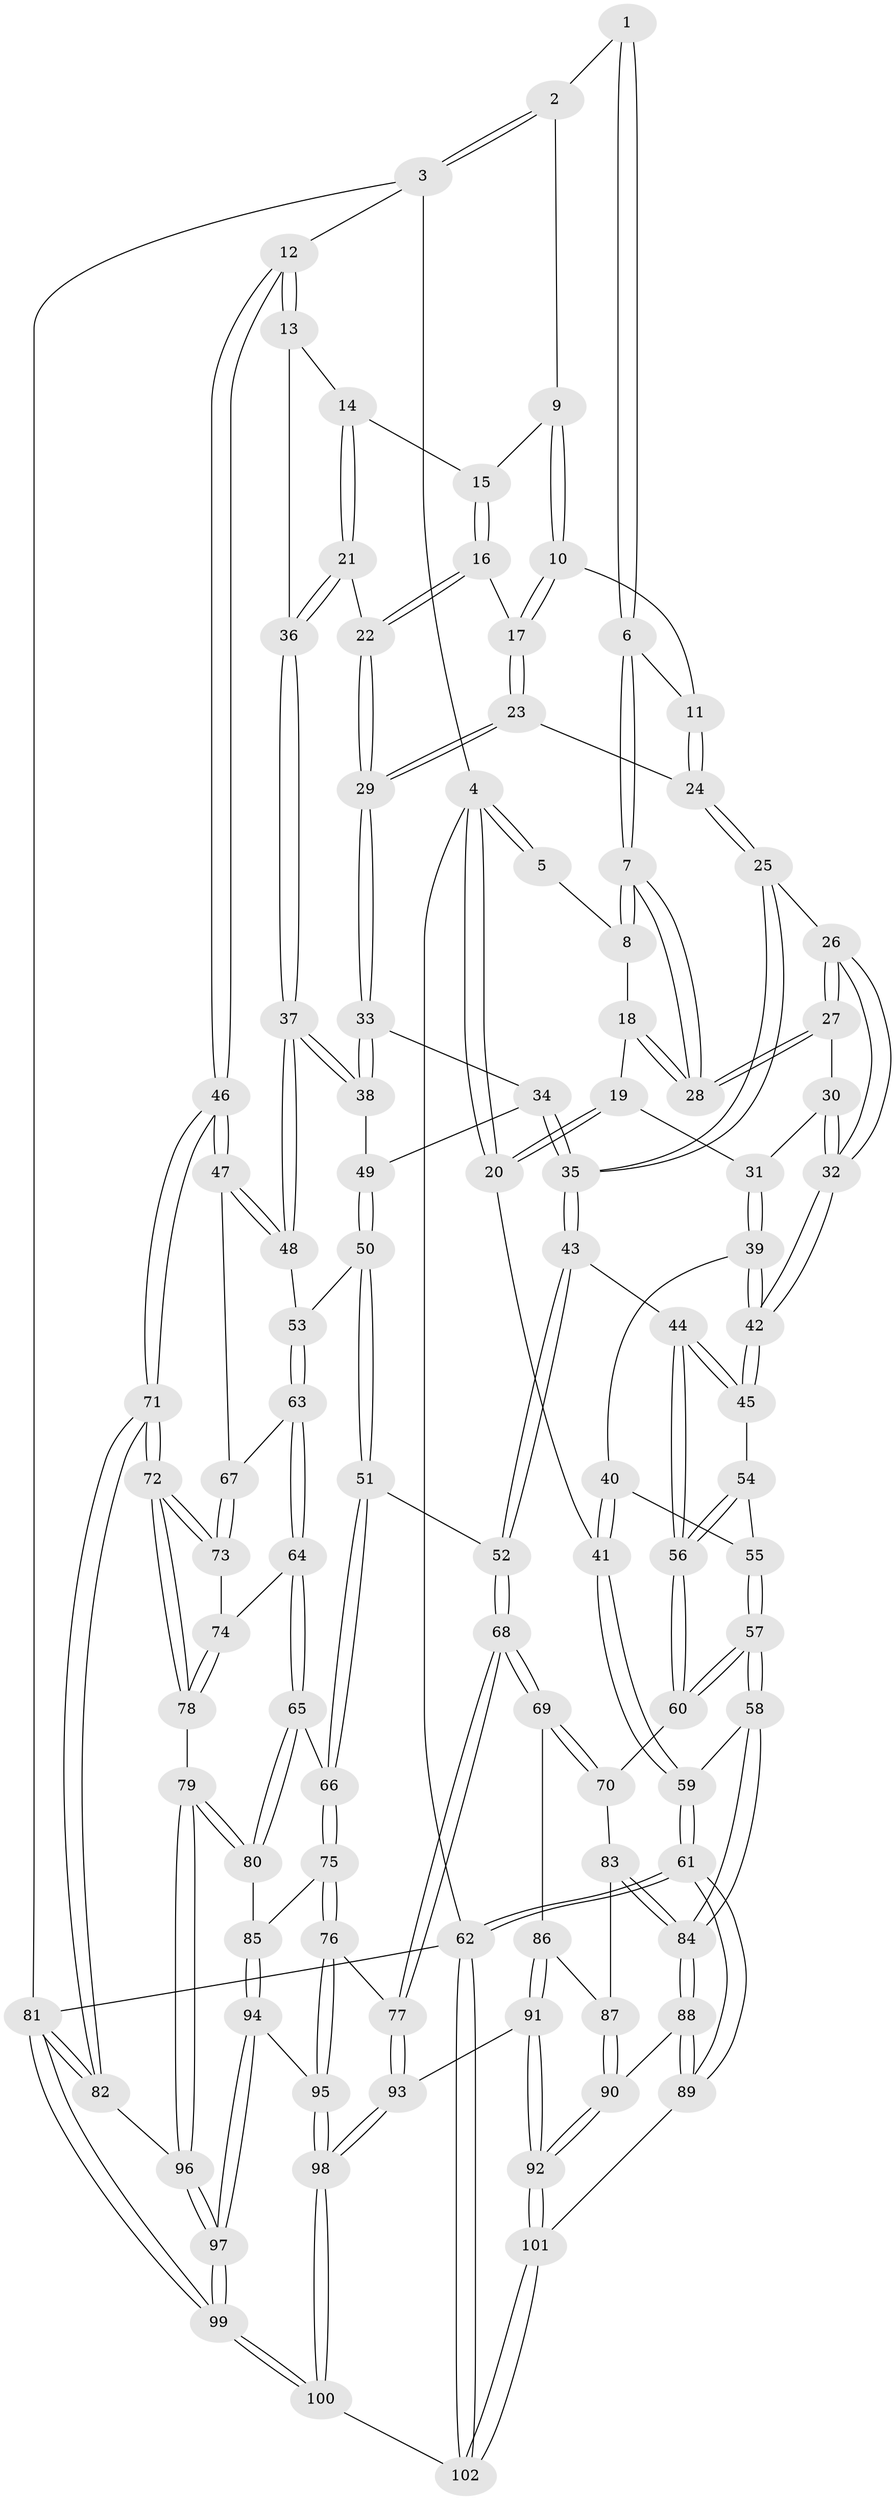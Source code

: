 // Generated by graph-tools (version 1.1) at 2025/11/02/21/25 10:11:13]
// undirected, 102 vertices, 252 edges
graph export_dot {
graph [start="1"]
  node [color=gray90,style=filled];
  1 [pos="+0.4983512846400306+0"];
  2 [pos="+0.7696021973440855+0"];
  3 [pos="+1+0"];
  4 [pos="+0+0"];
  5 [pos="+0.3181411460624505+0"];
  6 [pos="+0.4949348288004548+0.09911502841893864"];
  7 [pos="+0.47421202327024214+0.10888974378958294"];
  8 [pos="+0.3304066846974728+0.025287791994256806"];
  9 [pos="+0.7583783696442338+0"];
  10 [pos="+0.5875421823944701+0.09197886282666792"];
  11 [pos="+0.49668011126076456+0.09955716328795455"];
  12 [pos="+1+0.13096783951768418"];
  13 [pos="+0.9477372822711515+0.1816088241517314"];
  14 [pos="+0.8130441957397226+0.03817594152236808"];
  15 [pos="+0.7712752837984205+0"];
  16 [pos="+0.7199115564744205+0.12930025544439502"];
  17 [pos="+0.6453148942614952+0.14543676004725342"];
  18 [pos="+0.2638890640343928+0.11584991525834039"];
  19 [pos="+0.24965623738660542+0.12663471074920432"];
  20 [pos="+0+0.06470191378616222"];
  21 [pos="+0.8043964476692366+0.22111217045582632"];
  22 [pos="+0.7865242671630513+0.21225906310666334"];
  23 [pos="+0.6263954354667086+0.23793168646931154"];
  24 [pos="+0.5709175239587553+0.22928265157922845"];
  25 [pos="+0.4993022050935381+0.27239915067405585"];
  26 [pos="+0.47463726028217823+0.2654321279186383"];
  27 [pos="+0.43056430644153376+0.2018234227331812"];
  28 [pos="+0.43968972222152386+0.1639611943823834"];
  29 [pos="+0.6367249714287458+0.25301489965618723"];
  30 [pos="+0.3564447966899708+0.23837866006009767"];
  31 [pos="+0.2965264541638702+0.24038707449739988"];
  32 [pos="+0.40880152384214125+0.36508758293215154"];
  33 [pos="+0.6377321970668454+0.26511094935499335"];
  34 [pos="+0.6081593692338892+0.35170991471695895"];
  35 [pos="+0.5545536946559799+0.362321987857931"];
  36 [pos="+0.8333475626064452+0.24244738952941552"];
  37 [pos="+0.8114330800457805+0.35311723031835734"];
  38 [pos="+0.7818519286276889+0.34660473183252266"];
  39 [pos="+0.24680325923639257+0.32974848727415473"];
  40 [pos="+0.16250494682607028+0.3604071389162722"];
  41 [pos="+0+0.236558811252262"];
  42 [pos="+0.3980134041554452+0.41523012504075096"];
  43 [pos="+0.45299345560047727+0.4806130614566327"];
  44 [pos="+0.44503471108061043+0.4788360992850233"];
  45 [pos="+0.3998352853194637+0.41894425184062556"];
  46 [pos="+1+0.4622949839525837"];
  47 [pos="+1+0.4573874955623455"];
  48 [pos="+0.833692883481006+0.43109212493233384"];
  49 [pos="+0.6202051741096574+0.362455614645911"];
  50 [pos="+0.6755864974753791+0.48321713917956866"];
  51 [pos="+0.5737170269619566+0.5584563273199027"];
  52 [pos="+0.5339667690596619+0.5532575981343353"];
  53 [pos="+0.7958267174851195+0.47563093343488466"];
  54 [pos="+0.20735052355821498+0.48063721081871363"];
  55 [pos="+0.19974093972157597+0.4798727251113983"];
  56 [pos="+0.36965905672628546+0.5397664956202971"];
  57 [pos="+0.1574133011055876+0.612664425278065"];
  58 [pos="+0.1335672745793248+0.6322239090881789"];
  59 [pos="+0+0.49809532980862037"];
  60 [pos="+0.32591797870798467+0.617411888042633"];
  61 [pos="+0+1"];
  62 [pos="+0+1"];
  63 [pos="+0.8005603742133972+0.5484611319405156"];
  64 [pos="+0.7963025372614713+0.5783426242953636"];
  65 [pos="+0.7136030053638722+0.6720999115856271"];
  66 [pos="+0.6437089015481472+0.6510421908018297"];
  67 [pos="+0.8991030534653813+0.5872573383242089"];
  68 [pos="+0.4458439271891173+0.7497472442562576"];
  69 [pos="+0.4141691669794105+0.7479266405726165"];
  70 [pos="+0.3467865646196913+0.6654077875156279"];
  71 [pos="+1+0.6938473793598722"];
  72 [pos="+1+0.6916583171181082"];
  73 [pos="+0.9282167940005761+0.6461374331974009"];
  74 [pos="+0.8610237766599237+0.6549242549929689"];
  75 [pos="+0.606292318087369+0.7138007174178095"];
  76 [pos="+0.5439992308453743+0.8001312039984609"];
  77 [pos="+0.48389406463619644+0.7818167606822197"];
  78 [pos="+0.835046954527422+0.7518248170427587"];
  79 [pos="+0.79427842964373+0.7922268674124316"];
  80 [pos="+0.7636382178407729+0.780870457529704"];
  81 [pos="+1+1"];
  82 [pos="+1+0.8668963507561065"];
  83 [pos="+0.24886748493109792+0.7280026875220402"];
  84 [pos="+0.1362150082758088+0.7107877748109979"];
  85 [pos="+0.7204626701672658+0.8022764234393721"];
  86 [pos="+0.3818108499195538+0.7727924257358068"];
  87 [pos="+0.30700435434764556+0.7757680654813867"];
  88 [pos="+0.10683658286612223+0.8128885489324345"];
  89 [pos="+0+0.9824338584949553"];
  90 [pos="+0.21064201713870365+0.8464360006476427"];
  91 [pos="+0.3205038266357229+0.918137745892873"];
  92 [pos="+0.3037112934709056+0.9265428614643639"];
  93 [pos="+0.43013284980051214+0.9394592309092004"];
  94 [pos="+0.6244263071349916+0.8564291550087545"];
  95 [pos="+0.59585650036034+0.8529431360722396"];
  96 [pos="+0.807909133785915+0.8151438357913116"];
  97 [pos="+0.8510554436254678+1"];
  98 [pos="+0.5068633435548303+1"];
  99 [pos="+0.8772155162280261+1"];
  100 [pos="+0.528062807371306+1"];
  101 [pos="+0.293785263933136+0.9564581009091415"];
  102 [pos="+0.28972548504843365+1"];
  1 -- 2;
  1 -- 6;
  1 -- 6;
  2 -- 3;
  2 -- 3;
  2 -- 9;
  3 -- 4;
  3 -- 12;
  3 -- 81;
  4 -- 5;
  4 -- 5;
  4 -- 20;
  4 -- 20;
  4 -- 62;
  5 -- 8;
  6 -- 7;
  6 -- 7;
  6 -- 11;
  7 -- 8;
  7 -- 8;
  7 -- 28;
  7 -- 28;
  8 -- 18;
  9 -- 10;
  9 -- 10;
  9 -- 15;
  10 -- 11;
  10 -- 17;
  10 -- 17;
  11 -- 24;
  11 -- 24;
  12 -- 13;
  12 -- 13;
  12 -- 46;
  12 -- 46;
  13 -- 14;
  13 -- 36;
  14 -- 15;
  14 -- 21;
  14 -- 21;
  15 -- 16;
  15 -- 16;
  16 -- 17;
  16 -- 22;
  16 -- 22;
  17 -- 23;
  17 -- 23;
  18 -- 19;
  18 -- 28;
  18 -- 28;
  19 -- 20;
  19 -- 20;
  19 -- 31;
  20 -- 41;
  21 -- 22;
  21 -- 36;
  21 -- 36;
  22 -- 29;
  22 -- 29;
  23 -- 24;
  23 -- 29;
  23 -- 29;
  24 -- 25;
  24 -- 25;
  25 -- 26;
  25 -- 35;
  25 -- 35;
  26 -- 27;
  26 -- 27;
  26 -- 32;
  26 -- 32;
  27 -- 28;
  27 -- 28;
  27 -- 30;
  29 -- 33;
  29 -- 33;
  30 -- 31;
  30 -- 32;
  30 -- 32;
  31 -- 39;
  31 -- 39;
  32 -- 42;
  32 -- 42;
  33 -- 34;
  33 -- 38;
  33 -- 38;
  34 -- 35;
  34 -- 35;
  34 -- 49;
  35 -- 43;
  35 -- 43;
  36 -- 37;
  36 -- 37;
  37 -- 38;
  37 -- 38;
  37 -- 48;
  37 -- 48;
  38 -- 49;
  39 -- 40;
  39 -- 42;
  39 -- 42;
  40 -- 41;
  40 -- 41;
  40 -- 55;
  41 -- 59;
  41 -- 59;
  42 -- 45;
  42 -- 45;
  43 -- 44;
  43 -- 52;
  43 -- 52;
  44 -- 45;
  44 -- 45;
  44 -- 56;
  44 -- 56;
  45 -- 54;
  46 -- 47;
  46 -- 47;
  46 -- 71;
  46 -- 71;
  47 -- 48;
  47 -- 48;
  47 -- 67;
  48 -- 53;
  49 -- 50;
  49 -- 50;
  50 -- 51;
  50 -- 51;
  50 -- 53;
  51 -- 52;
  51 -- 66;
  51 -- 66;
  52 -- 68;
  52 -- 68;
  53 -- 63;
  53 -- 63;
  54 -- 55;
  54 -- 56;
  54 -- 56;
  55 -- 57;
  55 -- 57;
  56 -- 60;
  56 -- 60;
  57 -- 58;
  57 -- 58;
  57 -- 60;
  57 -- 60;
  58 -- 59;
  58 -- 84;
  58 -- 84;
  59 -- 61;
  59 -- 61;
  60 -- 70;
  61 -- 62;
  61 -- 62;
  61 -- 89;
  61 -- 89;
  62 -- 102;
  62 -- 102;
  62 -- 81;
  63 -- 64;
  63 -- 64;
  63 -- 67;
  64 -- 65;
  64 -- 65;
  64 -- 74;
  65 -- 66;
  65 -- 80;
  65 -- 80;
  66 -- 75;
  66 -- 75;
  67 -- 73;
  67 -- 73;
  68 -- 69;
  68 -- 69;
  68 -- 77;
  68 -- 77;
  69 -- 70;
  69 -- 70;
  69 -- 86;
  70 -- 83;
  71 -- 72;
  71 -- 72;
  71 -- 82;
  71 -- 82;
  72 -- 73;
  72 -- 73;
  72 -- 78;
  72 -- 78;
  73 -- 74;
  74 -- 78;
  74 -- 78;
  75 -- 76;
  75 -- 76;
  75 -- 85;
  76 -- 77;
  76 -- 95;
  76 -- 95;
  77 -- 93;
  77 -- 93;
  78 -- 79;
  79 -- 80;
  79 -- 80;
  79 -- 96;
  79 -- 96;
  80 -- 85;
  81 -- 82;
  81 -- 82;
  81 -- 99;
  81 -- 99;
  82 -- 96;
  83 -- 84;
  83 -- 84;
  83 -- 87;
  84 -- 88;
  84 -- 88;
  85 -- 94;
  85 -- 94;
  86 -- 87;
  86 -- 91;
  86 -- 91;
  87 -- 90;
  87 -- 90;
  88 -- 89;
  88 -- 89;
  88 -- 90;
  89 -- 101;
  90 -- 92;
  90 -- 92;
  91 -- 92;
  91 -- 92;
  91 -- 93;
  92 -- 101;
  92 -- 101;
  93 -- 98;
  93 -- 98;
  94 -- 95;
  94 -- 97;
  94 -- 97;
  95 -- 98;
  95 -- 98;
  96 -- 97;
  96 -- 97;
  97 -- 99;
  97 -- 99;
  98 -- 100;
  98 -- 100;
  99 -- 100;
  99 -- 100;
  100 -- 102;
  101 -- 102;
  101 -- 102;
}
